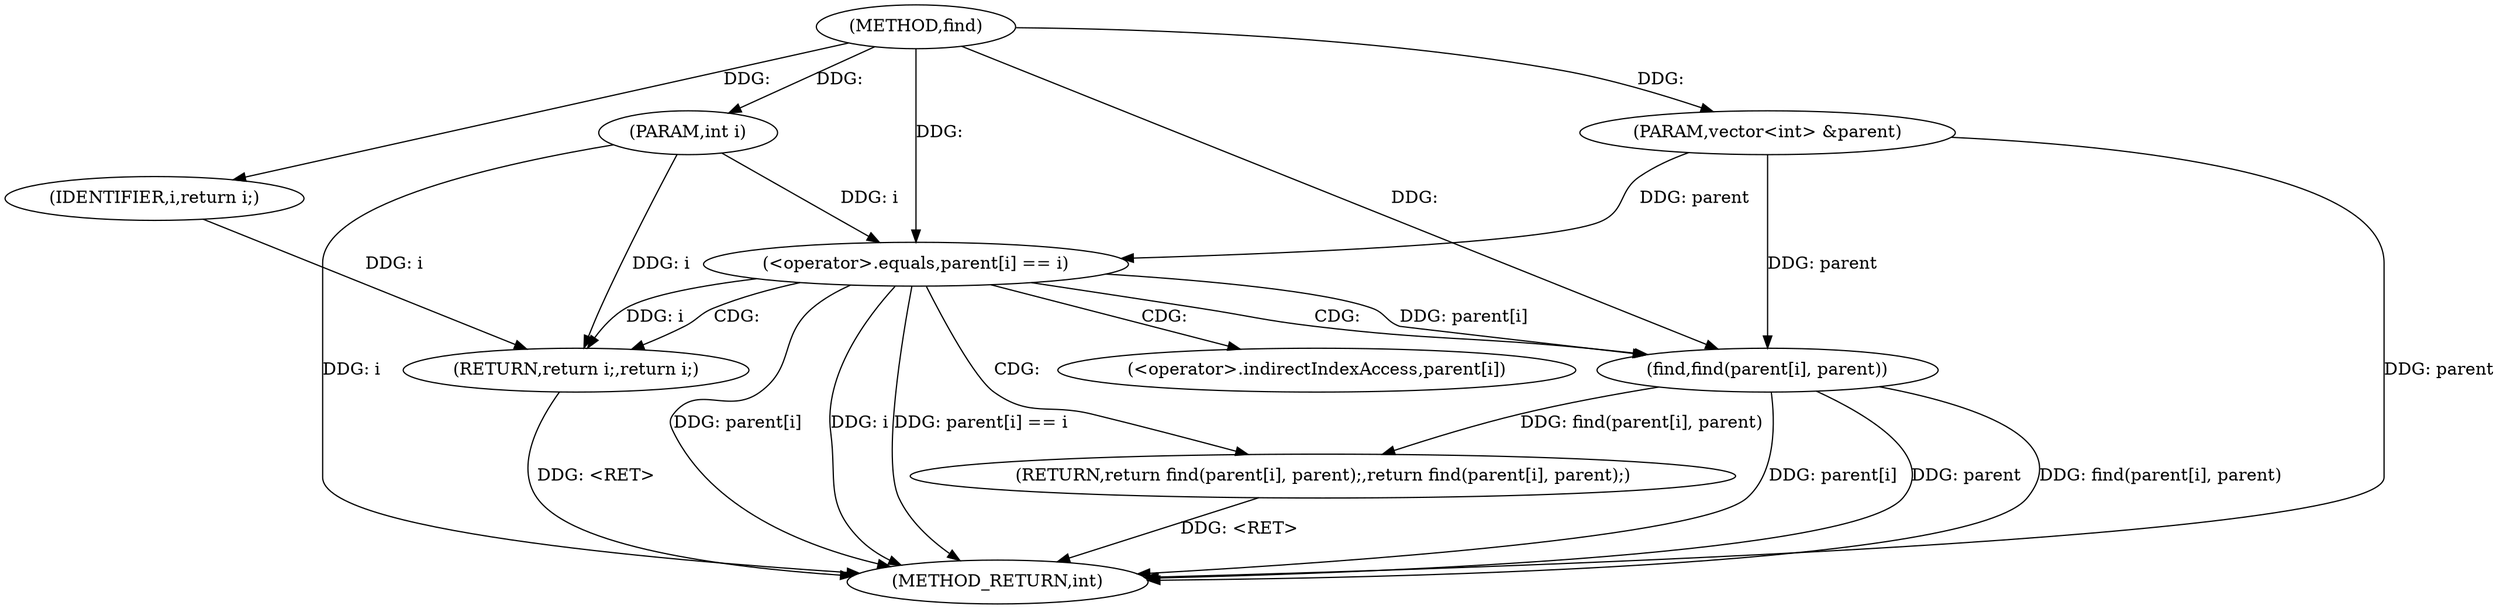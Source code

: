digraph "find" {  
"1000224" [label = "(METHOD,find)" ]
"1000245" [label = "(METHOD_RETURN,int)" ]
"1000225" [label = "(PARAM,int i)" ]
"1000226" [label = "(PARAM,vector<int> &parent)" ]
"1000229" [label = "(<operator>.equals,parent[i] == i)" ]
"1000235" [label = "(RETURN,return i;,return i;)" ]
"1000236" [label = "(IDENTIFIER,i,return i;)" ]
"1000239" [label = "(RETURN,return find(parent[i], parent);,return find(parent[i], parent);)" ]
"1000240" [label = "(find,find(parent[i], parent))" ]
"1000241" [label = "(<operator>.indirectIndexAccess,parent[i])" ]
  "1000239" -> "1000245"  [ label = "DDG: <RET>"] 
  "1000235" -> "1000245"  [ label = "DDG: <RET>"] 
  "1000225" -> "1000245"  [ label = "DDG: i"] 
  "1000226" -> "1000245"  [ label = "DDG: parent"] 
  "1000229" -> "1000245"  [ label = "DDG: parent[i]"] 
  "1000229" -> "1000245"  [ label = "DDG: i"] 
  "1000229" -> "1000245"  [ label = "DDG: parent[i] == i"] 
  "1000240" -> "1000245"  [ label = "DDG: parent[i]"] 
  "1000240" -> "1000245"  [ label = "DDG: parent"] 
  "1000240" -> "1000245"  [ label = "DDG: find(parent[i], parent)"] 
  "1000224" -> "1000225"  [ label = "DDG: "] 
  "1000224" -> "1000226"  [ label = "DDG: "] 
  "1000226" -> "1000229"  [ label = "DDG: parent"] 
  "1000225" -> "1000229"  [ label = "DDG: i"] 
  "1000224" -> "1000229"  [ label = "DDG: "] 
  "1000236" -> "1000235"  [ label = "DDG: i"] 
  "1000229" -> "1000235"  [ label = "DDG: i"] 
  "1000225" -> "1000235"  [ label = "DDG: i"] 
  "1000224" -> "1000236"  [ label = "DDG: "] 
  "1000240" -> "1000239"  [ label = "DDG: find(parent[i], parent)"] 
  "1000229" -> "1000240"  [ label = "DDG: parent[i]"] 
  "1000226" -> "1000240"  [ label = "DDG: parent"] 
  "1000224" -> "1000240"  [ label = "DDG: "] 
  "1000229" -> "1000235"  [ label = "CDG: "] 
  "1000229" -> "1000239"  [ label = "CDG: "] 
  "1000229" -> "1000241"  [ label = "CDG: "] 
  "1000229" -> "1000240"  [ label = "CDG: "] 
}
